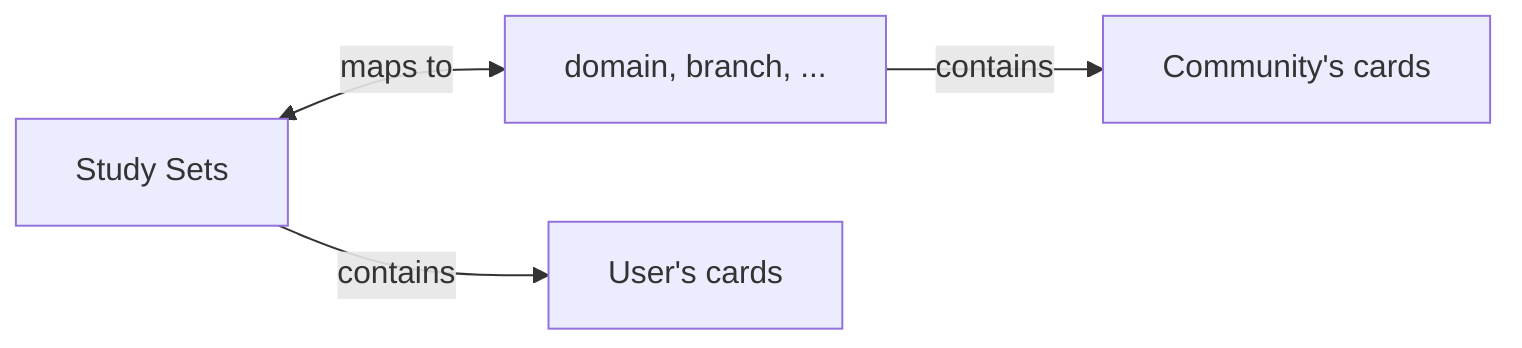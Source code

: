 flowchart LR

SS[Study Sets] <-->|maps to| N[domain, branch, ...]

SS --> |contains| UC[User's cards]
N-->|contains| CC[Community's cards]